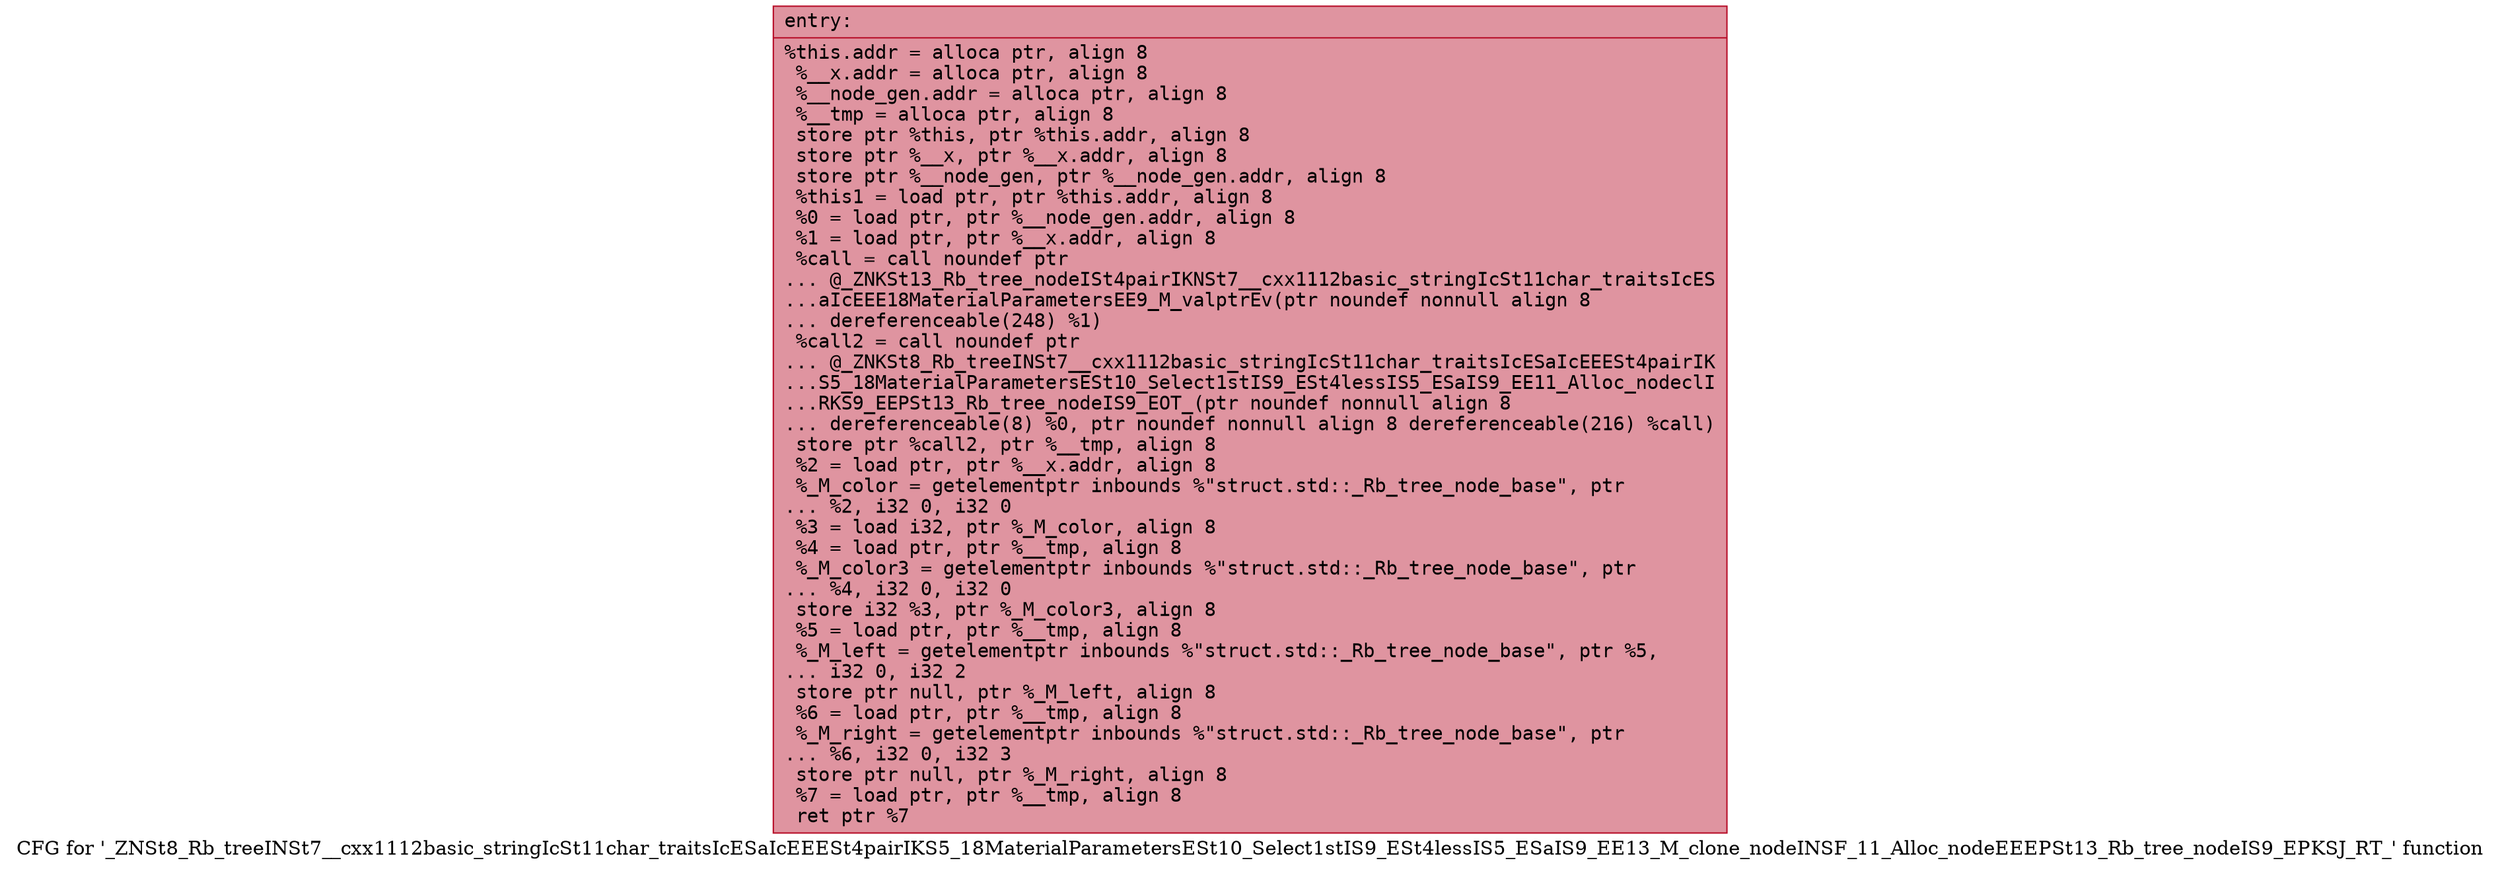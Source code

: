 digraph "CFG for '_ZNSt8_Rb_treeINSt7__cxx1112basic_stringIcSt11char_traitsIcESaIcEEESt4pairIKS5_18MaterialParametersESt10_Select1stIS9_ESt4lessIS5_ESaIS9_EE13_M_clone_nodeINSF_11_Alloc_nodeEEEPSt13_Rb_tree_nodeIS9_EPKSJ_RT_' function" {
	label="CFG for '_ZNSt8_Rb_treeINSt7__cxx1112basic_stringIcSt11char_traitsIcESaIcEEESt4pairIKS5_18MaterialParametersESt10_Select1stIS9_ESt4lessIS5_ESaIS9_EE13_M_clone_nodeINSF_11_Alloc_nodeEEEPSt13_Rb_tree_nodeIS9_EPKSJ_RT_' function";

	Node0x5642719cea40 [shape=record,color="#b70d28ff", style=filled, fillcolor="#b70d2870" fontname="Courier",label="{entry:\l|  %this.addr = alloca ptr, align 8\l  %__x.addr = alloca ptr, align 8\l  %__node_gen.addr = alloca ptr, align 8\l  %__tmp = alloca ptr, align 8\l  store ptr %this, ptr %this.addr, align 8\l  store ptr %__x, ptr %__x.addr, align 8\l  store ptr %__node_gen, ptr %__node_gen.addr, align 8\l  %this1 = load ptr, ptr %this.addr, align 8\l  %0 = load ptr, ptr %__node_gen.addr, align 8\l  %1 = load ptr, ptr %__x.addr, align 8\l  %call = call noundef ptr\l... @_ZNKSt13_Rb_tree_nodeISt4pairIKNSt7__cxx1112basic_stringIcSt11char_traitsIcES\l...aIcEEE18MaterialParametersEE9_M_valptrEv(ptr noundef nonnull align 8\l... dereferenceable(248) %1)\l  %call2 = call noundef ptr\l... @_ZNKSt8_Rb_treeINSt7__cxx1112basic_stringIcSt11char_traitsIcESaIcEEESt4pairIK\l...S5_18MaterialParametersESt10_Select1stIS9_ESt4lessIS5_ESaIS9_EE11_Alloc_nodeclI\l...RKS9_EEPSt13_Rb_tree_nodeIS9_EOT_(ptr noundef nonnull align 8\l... dereferenceable(8) %0, ptr noundef nonnull align 8 dereferenceable(216) %call)\l  store ptr %call2, ptr %__tmp, align 8\l  %2 = load ptr, ptr %__x.addr, align 8\l  %_M_color = getelementptr inbounds %\"struct.std::_Rb_tree_node_base\", ptr\l... %2, i32 0, i32 0\l  %3 = load i32, ptr %_M_color, align 8\l  %4 = load ptr, ptr %__tmp, align 8\l  %_M_color3 = getelementptr inbounds %\"struct.std::_Rb_tree_node_base\", ptr\l... %4, i32 0, i32 0\l  store i32 %3, ptr %_M_color3, align 8\l  %5 = load ptr, ptr %__tmp, align 8\l  %_M_left = getelementptr inbounds %\"struct.std::_Rb_tree_node_base\", ptr %5,\l... i32 0, i32 2\l  store ptr null, ptr %_M_left, align 8\l  %6 = load ptr, ptr %__tmp, align 8\l  %_M_right = getelementptr inbounds %\"struct.std::_Rb_tree_node_base\", ptr\l... %6, i32 0, i32 3\l  store ptr null, ptr %_M_right, align 8\l  %7 = load ptr, ptr %__tmp, align 8\l  ret ptr %7\l}"];
}
